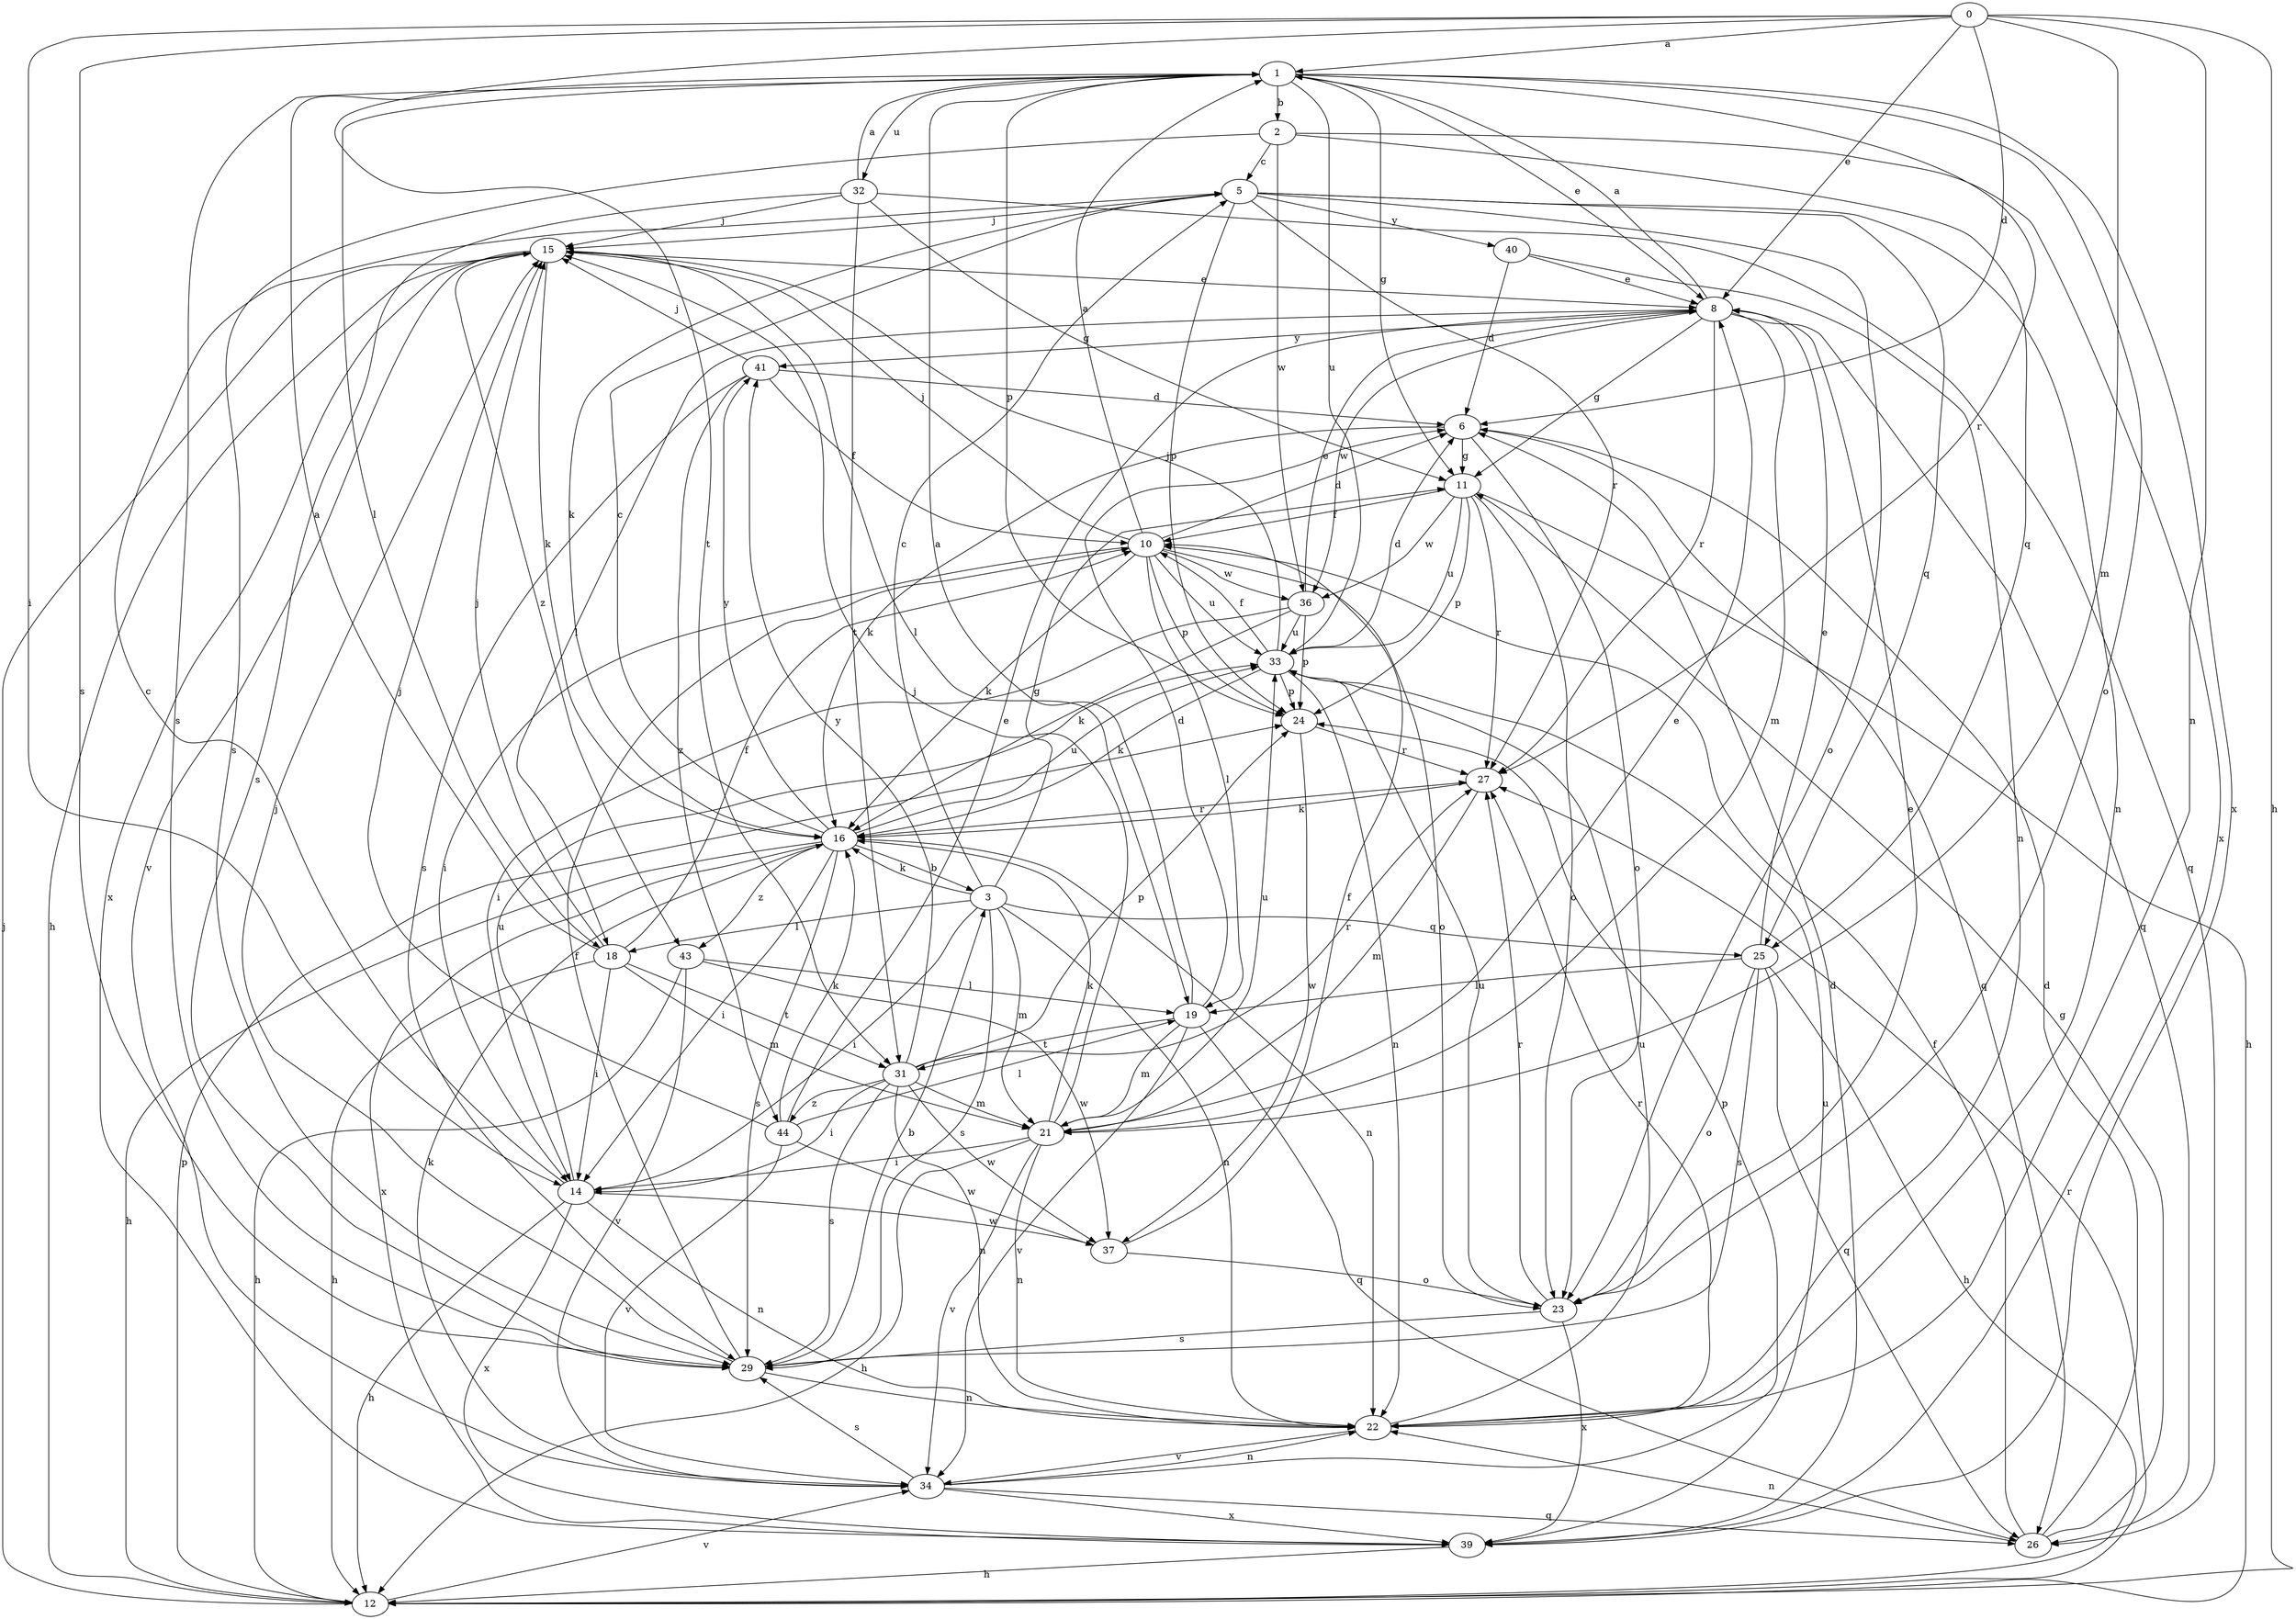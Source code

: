 strict digraph  {
0;
1;
2;
3;
5;
6;
8;
10;
11;
12;
14;
15;
16;
18;
19;
21;
22;
23;
24;
25;
26;
27;
29;
31;
32;
33;
34;
36;
37;
39;
40;
41;
43;
44;
0 -> 1  [label=a];
0 -> 6  [label=d];
0 -> 8  [label=e];
0 -> 12  [label=h];
0 -> 14  [label=i];
0 -> 21  [label=m];
0 -> 22  [label=n];
0 -> 29  [label=s];
0 -> 31  [label=t];
1 -> 2  [label=b];
1 -> 8  [label=e];
1 -> 11  [label=g];
1 -> 18  [label=l];
1 -> 23  [label=o];
1 -> 24  [label=p];
1 -> 27  [label=r];
1 -> 29  [label=s];
1 -> 32  [label=u];
1 -> 33  [label=u];
1 -> 39  [label=x];
2 -> 5  [label=c];
2 -> 25  [label=q];
2 -> 29  [label=s];
2 -> 36  [label=w];
2 -> 39  [label=x];
3 -> 5  [label=c];
3 -> 11  [label=g];
3 -> 14  [label=i];
3 -> 16  [label=k];
3 -> 18  [label=l];
3 -> 21  [label=m];
3 -> 22  [label=n];
3 -> 25  [label=q];
3 -> 29  [label=s];
5 -> 15  [label=j];
5 -> 16  [label=k];
5 -> 22  [label=n];
5 -> 23  [label=o];
5 -> 24  [label=p];
5 -> 25  [label=q];
5 -> 27  [label=r];
5 -> 40  [label=y];
6 -> 11  [label=g];
6 -> 16  [label=k];
6 -> 23  [label=o];
6 -> 26  [label=q];
8 -> 1  [label=a];
8 -> 11  [label=g];
8 -> 18  [label=l];
8 -> 21  [label=m];
8 -> 26  [label=q];
8 -> 27  [label=r];
8 -> 36  [label=w];
8 -> 41  [label=y];
10 -> 1  [label=a];
10 -> 6  [label=d];
10 -> 14  [label=i];
10 -> 15  [label=j];
10 -> 16  [label=k];
10 -> 19  [label=l];
10 -> 23  [label=o];
10 -> 24  [label=p];
10 -> 33  [label=u];
10 -> 36  [label=w];
11 -> 10  [label=f];
11 -> 12  [label=h];
11 -> 23  [label=o];
11 -> 24  [label=p];
11 -> 27  [label=r];
11 -> 33  [label=u];
11 -> 36  [label=w];
12 -> 15  [label=j];
12 -> 24  [label=p];
12 -> 27  [label=r];
12 -> 34  [label=v];
14 -> 5  [label=c];
14 -> 12  [label=h];
14 -> 22  [label=n];
14 -> 33  [label=u];
14 -> 37  [label=w];
14 -> 39  [label=x];
15 -> 8  [label=e];
15 -> 12  [label=h];
15 -> 16  [label=k];
15 -> 19  [label=l];
15 -> 34  [label=v];
15 -> 39  [label=x];
15 -> 43  [label=z];
16 -> 3  [label=b];
16 -> 5  [label=c];
16 -> 12  [label=h];
16 -> 14  [label=i];
16 -> 22  [label=n];
16 -> 27  [label=r];
16 -> 29  [label=s];
16 -> 33  [label=u];
16 -> 39  [label=x];
16 -> 41  [label=y];
16 -> 43  [label=z];
18 -> 1  [label=a];
18 -> 10  [label=f];
18 -> 12  [label=h];
18 -> 14  [label=i];
18 -> 15  [label=j];
18 -> 21  [label=m];
18 -> 31  [label=t];
19 -> 1  [label=a];
19 -> 6  [label=d];
19 -> 21  [label=m];
19 -> 26  [label=q];
19 -> 31  [label=t];
19 -> 34  [label=v];
21 -> 8  [label=e];
21 -> 12  [label=h];
21 -> 14  [label=i];
21 -> 15  [label=j];
21 -> 16  [label=k];
21 -> 22  [label=n];
21 -> 33  [label=u];
21 -> 34  [label=v];
22 -> 27  [label=r];
22 -> 33  [label=u];
22 -> 34  [label=v];
23 -> 8  [label=e];
23 -> 27  [label=r];
23 -> 29  [label=s];
23 -> 33  [label=u];
23 -> 39  [label=x];
24 -> 27  [label=r];
24 -> 37  [label=w];
25 -> 8  [label=e];
25 -> 12  [label=h];
25 -> 19  [label=l];
25 -> 23  [label=o];
25 -> 26  [label=q];
25 -> 29  [label=s];
26 -> 6  [label=d];
26 -> 10  [label=f];
26 -> 11  [label=g];
26 -> 22  [label=n];
27 -> 16  [label=k];
27 -> 21  [label=m];
29 -> 3  [label=b];
29 -> 10  [label=f];
29 -> 15  [label=j];
29 -> 22  [label=n];
31 -> 14  [label=i];
31 -> 21  [label=m];
31 -> 22  [label=n];
31 -> 24  [label=p];
31 -> 27  [label=r];
31 -> 29  [label=s];
31 -> 37  [label=w];
31 -> 41  [label=y];
31 -> 44  [label=z];
32 -> 1  [label=a];
32 -> 11  [label=g];
32 -> 15  [label=j];
32 -> 26  [label=q];
32 -> 29  [label=s];
32 -> 31  [label=t];
33 -> 6  [label=d];
33 -> 10  [label=f];
33 -> 15  [label=j];
33 -> 16  [label=k];
33 -> 22  [label=n];
33 -> 24  [label=p];
34 -> 16  [label=k];
34 -> 22  [label=n];
34 -> 24  [label=p];
34 -> 26  [label=q];
34 -> 29  [label=s];
34 -> 39  [label=x];
36 -> 8  [label=e];
36 -> 14  [label=i];
36 -> 16  [label=k];
36 -> 24  [label=p];
36 -> 33  [label=u];
37 -> 10  [label=f];
37 -> 23  [label=o];
39 -> 6  [label=d];
39 -> 12  [label=h];
39 -> 33  [label=u];
40 -> 6  [label=d];
40 -> 8  [label=e];
40 -> 22  [label=n];
41 -> 6  [label=d];
41 -> 10  [label=f];
41 -> 15  [label=j];
41 -> 29  [label=s];
41 -> 44  [label=z];
43 -> 12  [label=h];
43 -> 19  [label=l];
43 -> 34  [label=v];
43 -> 37  [label=w];
44 -> 8  [label=e];
44 -> 15  [label=j];
44 -> 16  [label=k];
44 -> 19  [label=l];
44 -> 34  [label=v];
44 -> 37  [label=w];
}
